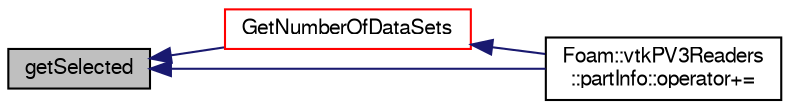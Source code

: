 digraph "getSelected"
{
  bgcolor="transparent";
  edge [fontname="FreeSans",fontsize="10",labelfontname="FreeSans",labelfontsize="10"];
  node [fontname="FreeSans",fontsize="10",shape=record];
  rankdir="LR";
  Node31 [label="getSelected",height=0.2,width=0.4,color="black", fillcolor="grey75", style="filled", fontcolor="black"];
  Node31 -> Node32 [dir="back",color="midnightblue",fontsize="10",style="solid",fontname="FreeSans"];
  Node32 [label="GetNumberOfDataSets",height=0.2,width=0.4,color="red",URL="$a21198.html#abd4ff20abe85d7b6ad557f087ed28262",tooltip="Convenience method use to convert the readers from VTK 5. "];
  Node32 -> Node35 [dir="back",color="midnightblue",fontsize="10",style="solid",fontname="FreeSans"];
  Node35 [label="Foam::vtkPV3Readers\l::partInfo::operator+=",height=0.2,width=0.4,color="black",URL="$a31754.html#a351eab0b4f6196620a7179462023d117",tooltip="Increment the size. "];
  Node31 -> Node35 [dir="back",color="midnightblue",fontsize="10",style="solid",fontname="FreeSans"];
}
